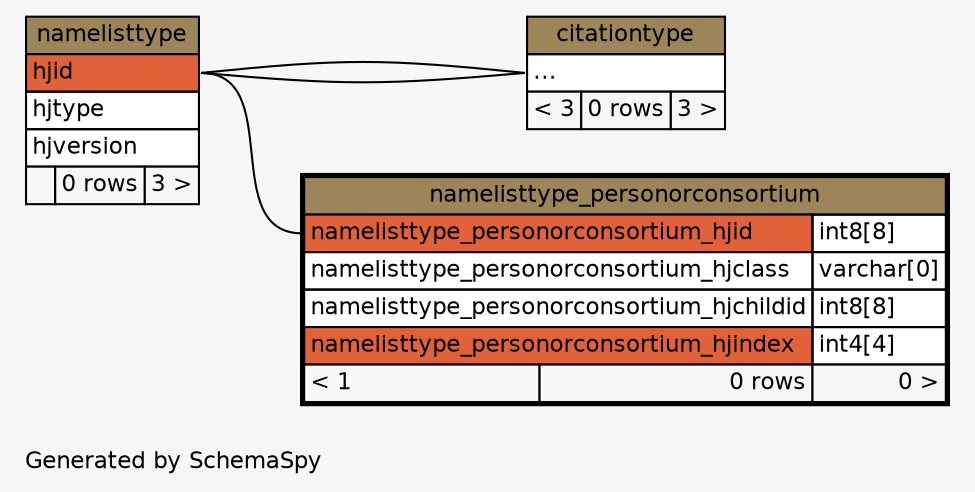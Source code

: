 // dot 2.22.2 on Windows Vista 6.0
// SchemaSpy rev 536
digraph "twoDegreesRelationshipsDiagram" {
  graph [
    rankdir="RL"
    bgcolor="#f7f7f7"
    label="\nGenerated by SchemaSpy"
    labeljust="l"
    nodesep="0.18"
    ranksep="0.46"
    fontname="Helvetica"
    fontsize="11"
  ];
  node [
    fontname="Helvetica"
    fontsize="11"
    shape="plaintext"
  ];
  edge [
    arrowsize="0.8"
  ];
  "citationtype":"elipses":w -> "namelisttype":"hjid":e [arrowhead=none arrowtail=crowodot];
  "citationtype":"elipses":w -> "namelisttype":"hjid":e [arrowhead=none arrowtail=crowodot];
  "namelisttype_personorconsortium":"namelisttype_personorconsortium_hjid":w -> "namelisttype":"hjid":e [arrowhead=none arrowtail=crowodot];
  "citationtype" [
    label=<
    <TABLE BORDER="0" CELLBORDER="1" CELLSPACING="0" BGCOLOR="#ffffff">
      <TR><TD COLSPAN="3" BGCOLOR="#9b8559" ALIGN="CENTER">citationtype</TD></TR>
      <TR><TD PORT="elipses" COLSPAN="3" ALIGN="LEFT">...</TD></TR>
      <TR><TD ALIGN="LEFT" BGCOLOR="#f7f7f7">&lt; 3</TD><TD ALIGN="RIGHT" BGCOLOR="#f7f7f7">0 rows</TD><TD ALIGN="RIGHT" BGCOLOR="#f7f7f7">3 &gt;</TD></TR>
    </TABLE>>
    URL="citationtype.html"
    tooltip="citationtype"
  ];
  "namelisttype" [
    label=<
    <TABLE BORDER="0" CELLBORDER="1" CELLSPACING="0" BGCOLOR="#ffffff">
      <TR><TD COLSPAN="3" BGCOLOR="#9b8559" ALIGN="CENTER">namelisttype</TD></TR>
      <TR><TD PORT="hjid" COLSPAN="3" BGCOLOR="#e16239" ALIGN="LEFT">hjid</TD></TR>
      <TR><TD PORT="hjtype" COLSPAN="3" ALIGN="LEFT">hjtype</TD></TR>
      <TR><TD PORT="hjversion" COLSPAN="3" ALIGN="LEFT">hjversion</TD></TR>
      <TR><TD ALIGN="LEFT" BGCOLOR="#f7f7f7">  </TD><TD ALIGN="RIGHT" BGCOLOR="#f7f7f7">0 rows</TD><TD ALIGN="RIGHT" BGCOLOR="#f7f7f7">3 &gt;</TD></TR>
    </TABLE>>
    URL="namelisttype.html"
    tooltip="namelisttype"
  ];
  "namelisttype_personorconsortium" [
    label=<
    <TABLE BORDER="2" CELLBORDER="1" CELLSPACING="0" BGCOLOR="#ffffff">
      <TR><TD COLSPAN="3" BGCOLOR="#9b8559" ALIGN="CENTER">namelisttype_personorconsortium</TD></TR>
      <TR><TD PORT="namelisttype_personorconsortium_hjid" COLSPAN="2" BGCOLOR="#e16239" ALIGN="LEFT">namelisttype_personorconsortium_hjid</TD><TD PORT="namelisttype_personorconsortium_hjid.type" ALIGN="LEFT">int8[8]</TD></TR>
      <TR><TD PORT="namelisttype_personorconsortium_hjclass" COLSPAN="2" ALIGN="LEFT">namelisttype_personorconsortium_hjclass</TD><TD PORT="namelisttype_personorconsortium_hjclass.type" ALIGN="LEFT">varchar[0]</TD></TR>
      <TR><TD PORT="namelisttype_personorconsortium_hjchildid" COLSPAN="2" ALIGN="LEFT">namelisttype_personorconsortium_hjchildid</TD><TD PORT="namelisttype_personorconsortium_hjchildid.type" ALIGN="LEFT">int8[8]</TD></TR>
      <TR><TD PORT="namelisttype_personorconsortium_hjindex" COLSPAN="2" BGCOLOR="#e16239" ALIGN="LEFT">namelisttype_personorconsortium_hjindex</TD><TD PORT="namelisttype_personorconsortium_hjindex.type" ALIGN="LEFT">int4[4]</TD></TR>
      <TR><TD ALIGN="LEFT" BGCOLOR="#f7f7f7">&lt; 1</TD><TD ALIGN="RIGHT" BGCOLOR="#f7f7f7">0 rows</TD><TD ALIGN="RIGHT" BGCOLOR="#f7f7f7">0 &gt;</TD></TR>
    </TABLE>>
    URL="namelisttype_personorconsortium.html"
    tooltip="namelisttype_personorconsortium"
  ];
}
